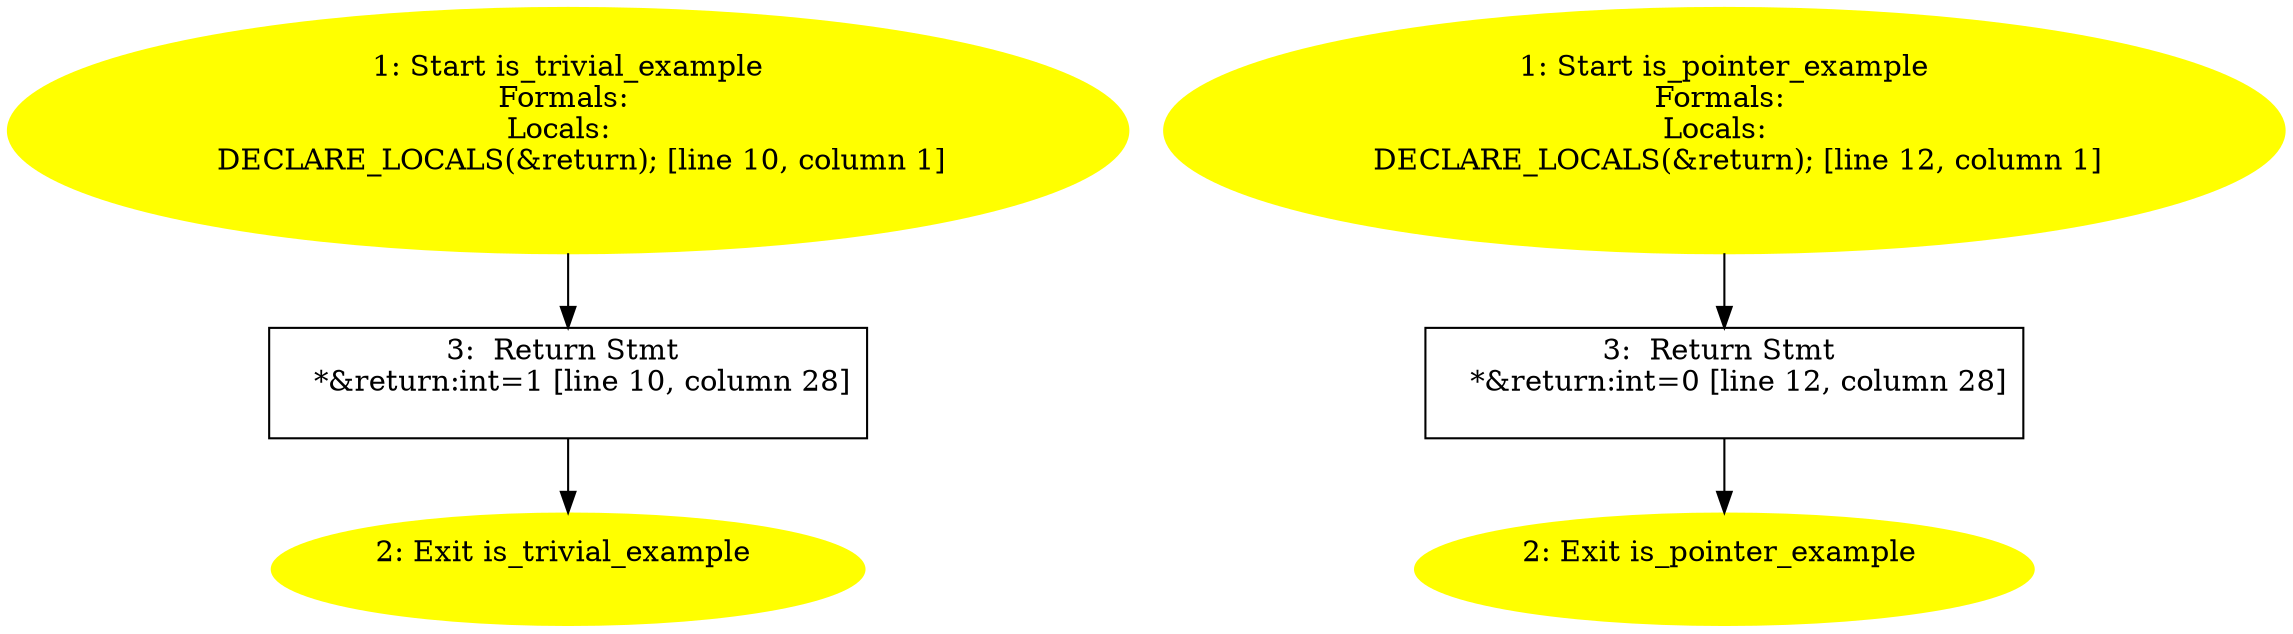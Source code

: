 /* @generated */
digraph cfg {
"is_trivial_example#10742835098923825644.8d15716e7ef1310064fb1fe16e18181f_1" [label="1: Start is_trivial_example\nFormals: \nLocals:  \n   DECLARE_LOCALS(&return); [line 10, column 1]\n " color=yellow style=filled]
	

	 "is_trivial_example#10742835098923825644.8d15716e7ef1310064fb1fe16e18181f_1" -> "is_trivial_example#10742835098923825644.8d15716e7ef1310064fb1fe16e18181f_3" ;
"is_trivial_example#10742835098923825644.8d15716e7ef1310064fb1fe16e18181f_2" [label="2: Exit is_trivial_example \n  " color=yellow style=filled]
	

"is_trivial_example#10742835098923825644.8d15716e7ef1310064fb1fe16e18181f_3" [label="3:  Return Stmt \n   *&return:int=1 [line 10, column 28]\n " shape="box"]
	

	 "is_trivial_example#10742835098923825644.8d15716e7ef1310064fb1fe16e18181f_3" -> "is_trivial_example#10742835098923825644.8d15716e7ef1310064fb1fe16e18181f_2" ;
"is_pointer_example#993450452211025736.0084d63d3d455165560d25605d8a30c1_1" [label="1: Start is_pointer_example\nFormals: \nLocals:  \n   DECLARE_LOCALS(&return); [line 12, column 1]\n " color=yellow style=filled]
	

	 "is_pointer_example#993450452211025736.0084d63d3d455165560d25605d8a30c1_1" -> "is_pointer_example#993450452211025736.0084d63d3d455165560d25605d8a30c1_3" ;
"is_pointer_example#993450452211025736.0084d63d3d455165560d25605d8a30c1_2" [label="2: Exit is_pointer_example \n  " color=yellow style=filled]
	

"is_pointer_example#993450452211025736.0084d63d3d455165560d25605d8a30c1_3" [label="3:  Return Stmt \n   *&return:int=0 [line 12, column 28]\n " shape="box"]
	

	 "is_pointer_example#993450452211025736.0084d63d3d455165560d25605d8a30c1_3" -> "is_pointer_example#993450452211025736.0084d63d3d455165560d25605d8a30c1_2" ;
}
